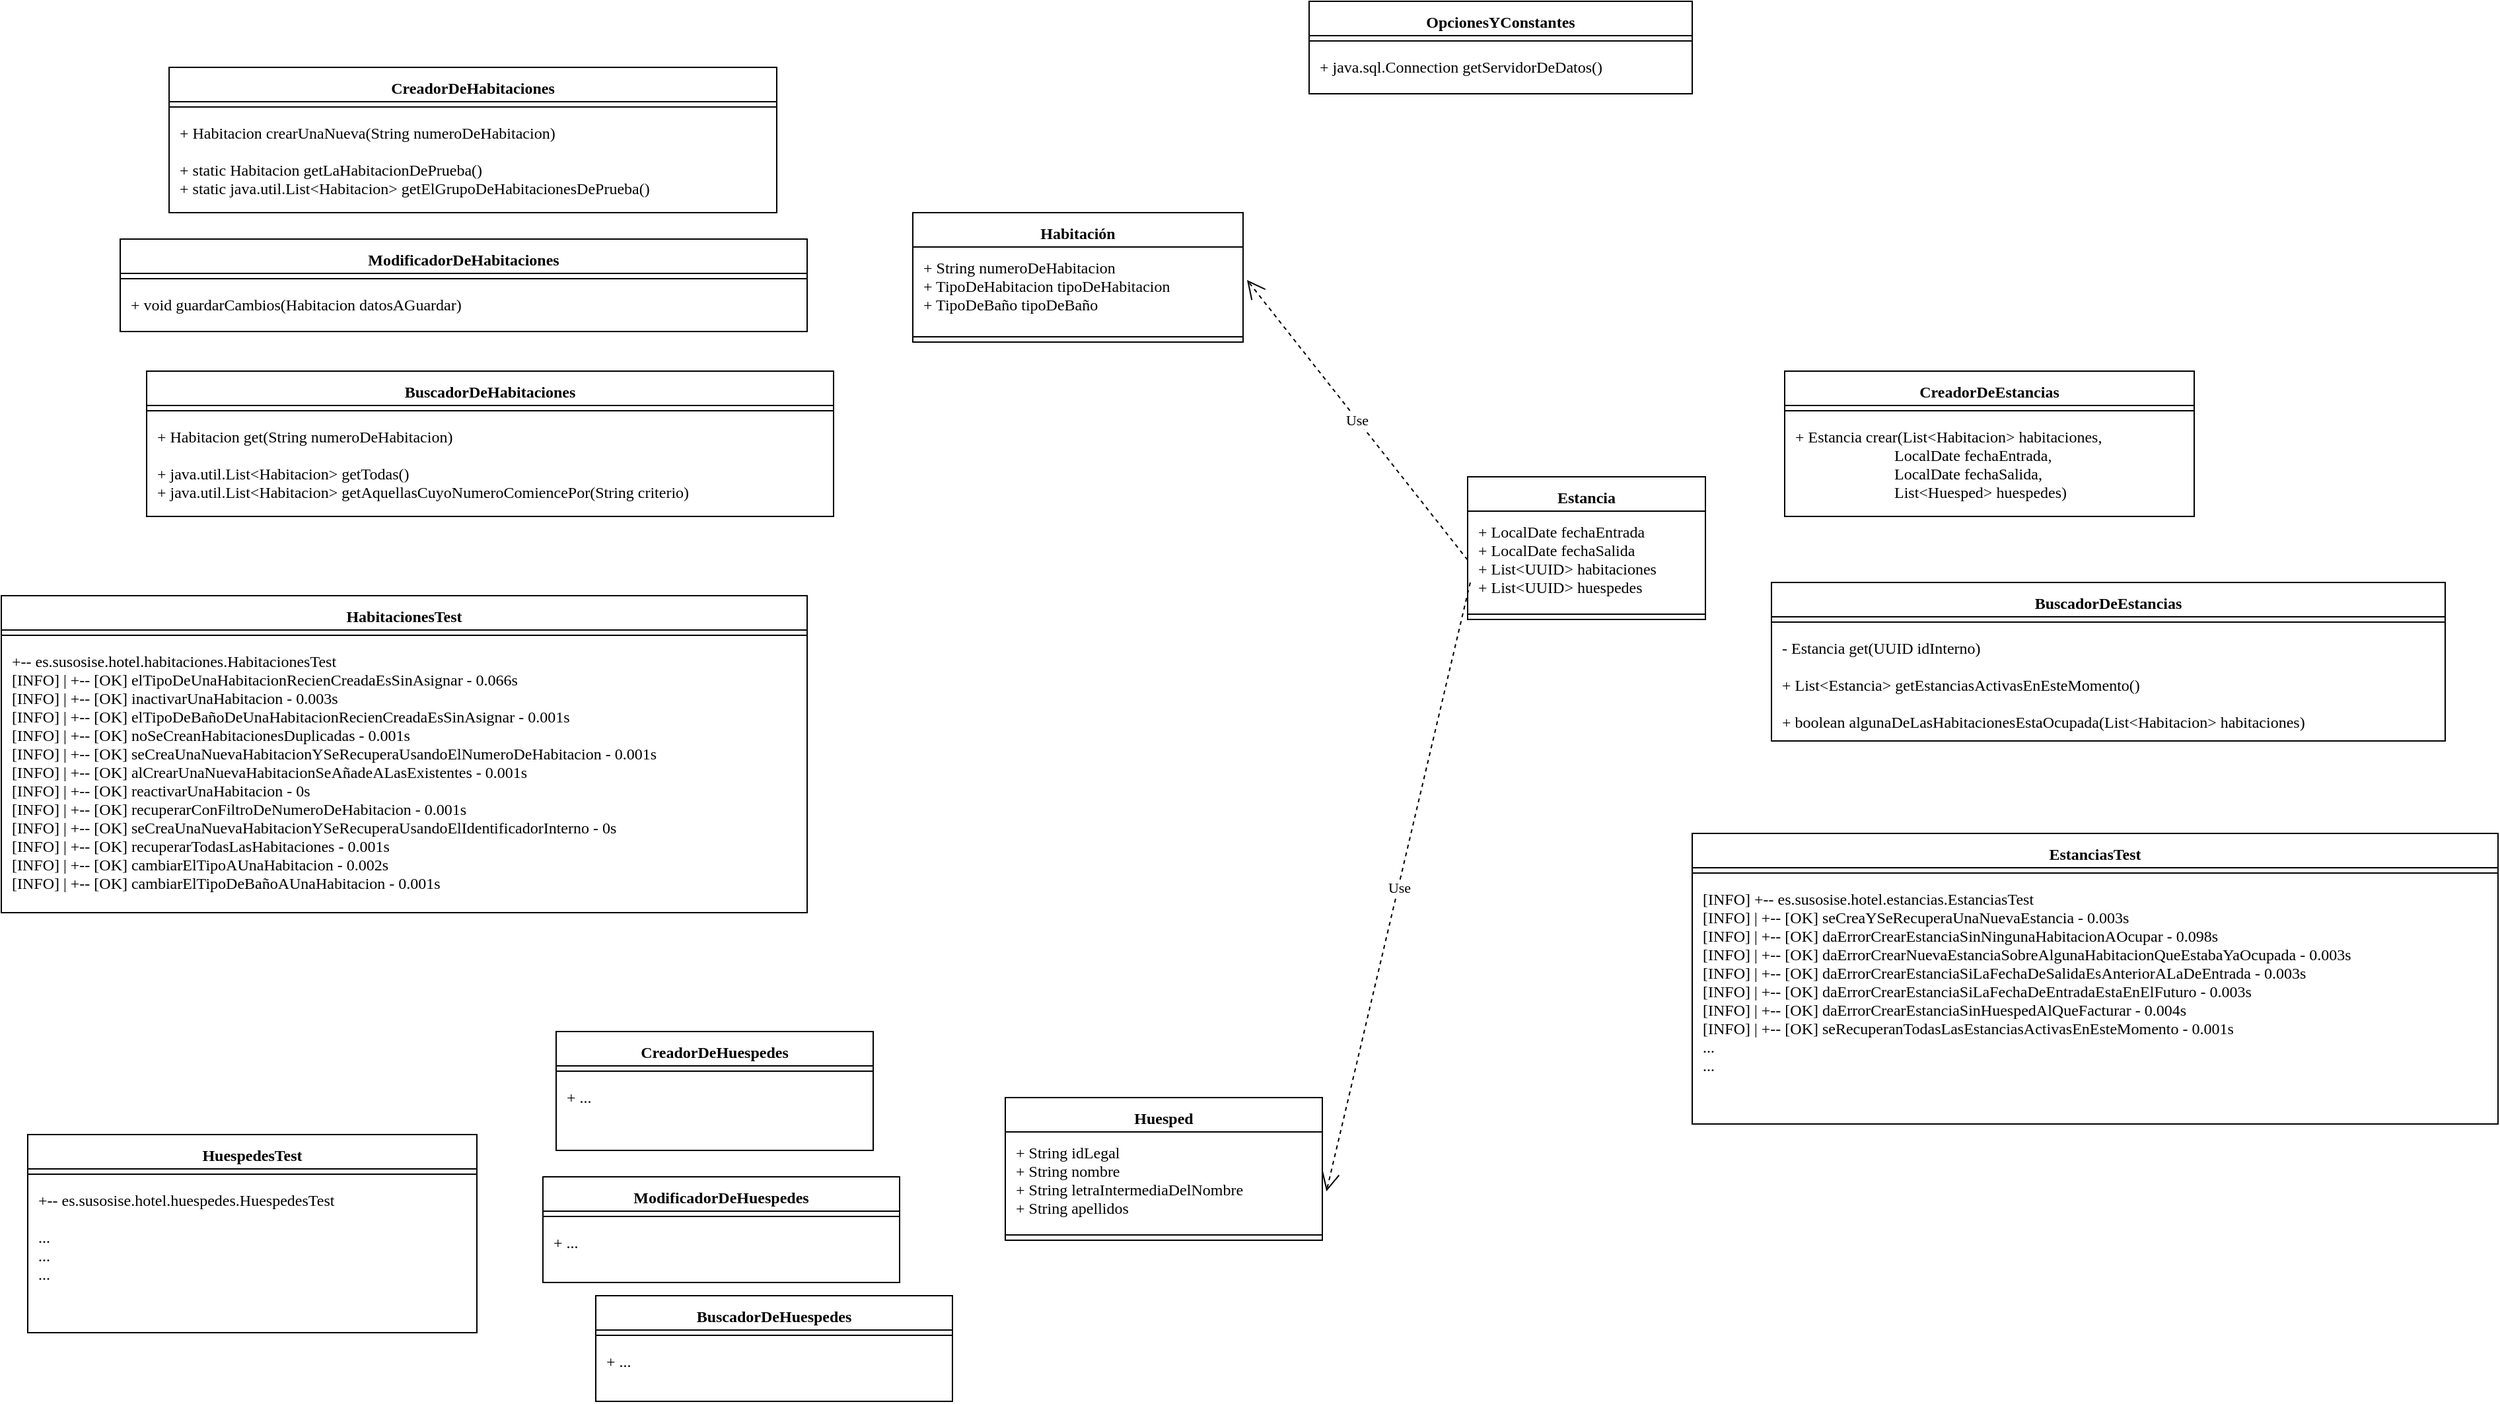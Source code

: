 <mxfile version="17.4.2" type="device"><diagram id="C5RBs43oDa-KdzZeNtuy" name="Page-1"><mxGraphModel dx="2169" dy="827" grid="1" gridSize="10" guides="1" tooltips="1" connect="1" arrows="1" fold="1" page="1" pageScale="1" pageWidth="827" pageHeight="1169" math="0" shadow="0"><root><mxCell id="WIyWlLk6GJQsqaUBKTNV-0"/><mxCell id="WIyWlLk6GJQsqaUBKTNV-1" parent="WIyWlLk6GJQsqaUBKTNV-0"/><mxCell id="FcjJvpSDxvCTK--CoJ5v-0" value="OpcionesYConstantes" style="swimlane;fontStyle=1;align=center;verticalAlign=top;childLayout=stackLayout;horizontal=1;startSize=26;horizontalStack=0;resizeParent=1;resizeParentMax=0;resizeLast=0;collapsible=1;marginBottom=0;fontFamily=Verdana;spacing=4;" parent="WIyWlLk6GJQsqaUBKTNV-1" vertex="1"><mxGeometry x="450" y="60" width="290" height="70" as="geometry"><mxRectangle x="90" y="585" width="160" height="26" as="alternateBounds"/></mxGeometry></mxCell><mxCell id="FcjJvpSDxvCTK--CoJ5v-2" value="" style="line;strokeWidth=1;fillColor=none;align=left;verticalAlign=middle;spacingTop=-1;spacingLeft=3;spacingRight=3;rotatable=0;labelPosition=right;points=[];portConstraint=eastwest;fontFamily=Verdana;spacing=4;" parent="FcjJvpSDxvCTK--CoJ5v-0" vertex="1"><mxGeometry y="26" width="290" height="8" as="geometry"/></mxCell><mxCell id="FcjJvpSDxvCTK--CoJ5v-3" value="+ java.sql.Connection getServidorDeDatos()" style="text;strokeColor=none;fillColor=none;align=left;verticalAlign=top;spacingLeft=4;spacingRight=4;overflow=hidden;rotatable=0;points=[[0,0.5],[1,0.5]];portConstraint=eastwest;fontFamily=Verdana;spacing=4;" parent="FcjJvpSDxvCTK--CoJ5v-0" vertex="1"><mxGeometry y="34" width="290" height="36" as="geometry"/></mxCell><mxCell id="FcjJvpSDxvCTK--CoJ5v-5" value="Estancia" style="swimlane;fontStyle=1;align=center;verticalAlign=top;childLayout=stackLayout;horizontal=1;startSize=26;horizontalStack=0;resizeParent=1;resizeParentMax=0;resizeLast=0;collapsible=1;marginBottom=0;fontFamily=Verdana;spacing=4;" parent="WIyWlLk6GJQsqaUBKTNV-1" vertex="1"><mxGeometry x="570" y="420" width="180" height="108" as="geometry"/></mxCell><mxCell id="FcjJvpSDxvCTK--CoJ5v-6" value="+ LocalDate fechaEntrada&#10;+ LocalDate fechaSalida&#10;+ List&lt;UUID&gt; habitaciones&#10;+ List&lt;UUID&gt; huespedes" style="text;strokeColor=none;fillColor=none;align=left;verticalAlign=top;spacingLeft=4;spacingRight=4;overflow=hidden;rotatable=0;points=[[0,0.5],[1,0.5]];portConstraint=eastwest;fontFamily=Verdana;spacing=4;" parent="FcjJvpSDxvCTK--CoJ5v-5" vertex="1"><mxGeometry y="26" width="180" height="74" as="geometry"/></mxCell><mxCell id="FcjJvpSDxvCTK--CoJ5v-7" value="" style="line;strokeWidth=1;fillColor=none;align=left;verticalAlign=middle;spacingTop=-1;spacingLeft=3;spacingRight=3;rotatable=0;labelPosition=right;points=[];portConstraint=eastwest;fontFamily=Verdana;spacing=4;" parent="FcjJvpSDxvCTK--CoJ5v-5" vertex="1"><mxGeometry y="100" width="180" height="8" as="geometry"/></mxCell><mxCell id="FcjJvpSDxvCTK--CoJ5v-9" value="CreadorDeEstancias" style="swimlane;fontStyle=1;align=center;verticalAlign=top;childLayout=stackLayout;horizontal=1;startSize=26;horizontalStack=0;resizeParent=1;resizeParentMax=0;resizeLast=0;collapsible=1;marginBottom=0;fontFamily=Verdana;spacing=4;" parent="WIyWlLk6GJQsqaUBKTNV-1" vertex="1"><mxGeometry x="810" y="340" width="310" height="110" as="geometry"><mxRectangle x="90" y="585" width="160" height="26" as="alternateBounds"/></mxGeometry></mxCell><mxCell id="FcjJvpSDxvCTK--CoJ5v-10" value="" style="line;strokeWidth=1;fillColor=none;align=left;verticalAlign=middle;spacingTop=-1;spacingLeft=3;spacingRight=3;rotatable=0;labelPosition=right;points=[];portConstraint=eastwest;fontFamily=Verdana;spacing=4;" parent="FcjJvpSDxvCTK--CoJ5v-9" vertex="1"><mxGeometry y="26" width="310" height="8" as="geometry"/></mxCell><mxCell id="FcjJvpSDxvCTK--CoJ5v-11" value="+ Estancia crear(List&lt;Habitacion&gt; habitaciones, &#10;                         LocalDate fechaEntrada, &#10;                         LocalDate fechaSalida, &#10;                         List&lt;Huesped&gt; huespedes)" style="text;strokeColor=none;fillColor=none;align=left;verticalAlign=top;spacingLeft=4;spacingRight=4;overflow=hidden;rotatable=0;points=[[0,0.5],[1,0.5]];portConstraint=eastwest;fontFamily=Verdana;spacing=4;" parent="FcjJvpSDxvCTK--CoJ5v-9" vertex="1"><mxGeometry y="34" width="310" height="76" as="geometry"/></mxCell><mxCell id="FcjJvpSDxvCTK--CoJ5v-12" value="BuscadorDeEstancias" style="swimlane;fontStyle=1;align=center;verticalAlign=top;childLayout=stackLayout;horizontal=1;startSize=26;horizontalStack=0;resizeParent=1;resizeParentMax=0;resizeLast=0;collapsible=1;marginBottom=0;fontFamily=Verdana;spacing=4;" parent="WIyWlLk6GJQsqaUBKTNV-1" vertex="1"><mxGeometry x="800" y="500" width="510" height="120" as="geometry"><mxRectangle x="90" y="585" width="160" height="26" as="alternateBounds"/></mxGeometry></mxCell><mxCell id="FcjJvpSDxvCTK--CoJ5v-13" value="" style="line;strokeWidth=1;fillColor=none;align=left;verticalAlign=middle;spacingTop=-1;spacingLeft=3;spacingRight=3;rotatable=0;labelPosition=right;points=[];portConstraint=eastwest;fontFamily=Verdana;spacing=4;" parent="FcjJvpSDxvCTK--CoJ5v-12" vertex="1"><mxGeometry y="26" width="510" height="8" as="geometry"/></mxCell><mxCell id="FcjJvpSDxvCTK--CoJ5v-14" value="- Estancia get(UUID idInterno)&#10;&#10;+ List&lt;Estancia&gt; getEstanciasActivasEnEsteMomento()&#10;&#10;+ boolean algunaDeLasHabitacionesEstaOcupada(List&lt;Habitacion&gt; habitaciones)&#10;&#10;" style="text;strokeColor=none;fillColor=none;align=left;verticalAlign=top;spacingLeft=4;spacingRight=4;overflow=hidden;rotatable=0;points=[[0,0.5],[1,0.5]];portConstraint=eastwest;fontFamily=Verdana;spacing=4;" parent="FcjJvpSDxvCTK--CoJ5v-12" vertex="1"><mxGeometry y="34" width="510" height="86" as="geometry"/></mxCell><mxCell id="FcjJvpSDxvCTK--CoJ5v-15" value="Habitación" style="swimlane;fontStyle=1;align=center;verticalAlign=top;childLayout=stackLayout;horizontal=1;startSize=26;horizontalStack=0;resizeParent=1;resizeParentMax=0;resizeLast=0;collapsible=1;marginBottom=0;fontFamily=Verdana;spacing=4;" parent="WIyWlLk6GJQsqaUBKTNV-1" vertex="1"><mxGeometry x="150" y="220" width="250" height="98" as="geometry"/></mxCell><mxCell id="FcjJvpSDxvCTK--CoJ5v-16" value="+ String numeroDeHabitacion&#10;+ TipoDeHabitacion tipoDeHabitacion&#10;+ TipoDeBaño tipoDeBaño&#10;&#10;" style="text;strokeColor=none;fillColor=none;align=left;verticalAlign=top;spacingLeft=4;spacingRight=4;overflow=hidden;rotatable=0;points=[[0,0.5],[1,0.5]];portConstraint=eastwest;fontFamily=Verdana;spacing=4;" parent="FcjJvpSDxvCTK--CoJ5v-15" vertex="1"><mxGeometry y="26" width="250" height="64" as="geometry"/></mxCell><mxCell id="FcjJvpSDxvCTK--CoJ5v-17" value="" style="line;strokeWidth=1;fillColor=none;align=left;verticalAlign=middle;spacingTop=-1;spacingLeft=3;spacingRight=3;rotatable=0;labelPosition=right;points=[];portConstraint=eastwest;fontFamily=Verdana;spacing=4;" parent="FcjJvpSDxvCTK--CoJ5v-15" vertex="1"><mxGeometry y="90" width="250" height="8" as="geometry"/></mxCell><mxCell id="FcjJvpSDxvCTK--CoJ5v-18" value="CreadorDeHabitaciones" style="swimlane;fontStyle=1;align=center;verticalAlign=top;childLayout=stackLayout;horizontal=1;startSize=26;horizontalStack=0;resizeParent=1;resizeParentMax=0;resizeLast=0;collapsible=1;marginBottom=0;fontFamily=Verdana;spacing=4;" parent="WIyWlLk6GJQsqaUBKTNV-1" vertex="1"><mxGeometry x="-413" y="110" width="460" height="110" as="geometry"><mxRectangle x="90" y="585" width="160" height="26" as="alternateBounds"/></mxGeometry></mxCell><mxCell id="FcjJvpSDxvCTK--CoJ5v-19" value="" style="line;strokeWidth=1;fillColor=none;align=left;verticalAlign=middle;spacingTop=-1;spacingLeft=3;spacingRight=3;rotatable=0;labelPosition=right;points=[];portConstraint=eastwest;fontFamily=Verdana;spacing=4;" parent="FcjJvpSDxvCTK--CoJ5v-18" vertex="1"><mxGeometry y="26" width="460" height="8" as="geometry"/></mxCell><mxCell id="FcjJvpSDxvCTK--CoJ5v-20" value="+ Habitacion crearUnaNueva(String numeroDeHabitacion)&#10;&#10;+ static Habitacion getLaHabitacionDePrueba()&#10;+ static java.util.List&lt;Habitacion&gt; getElGrupoDeHabitacionesDePrueba()" style="text;strokeColor=none;fillColor=none;align=left;verticalAlign=top;spacingLeft=4;spacingRight=4;overflow=hidden;rotatable=0;points=[[0,0.5],[1,0.5]];portConstraint=eastwest;fontFamily=Verdana;spacing=4;" parent="FcjJvpSDxvCTK--CoJ5v-18" vertex="1"><mxGeometry y="34" width="460" height="76" as="geometry"/></mxCell><mxCell id="FcjJvpSDxvCTK--CoJ5v-21" value="BuscadorDeHabitaciones" style="swimlane;fontStyle=1;align=center;verticalAlign=top;childLayout=stackLayout;horizontal=1;startSize=26;horizontalStack=0;resizeParent=1;resizeParentMax=0;resizeLast=0;collapsible=1;marginBottom=0;fontFamily=Verdana;spacing=4;" parent="WIyWlLk6GJQsqaUBKTNV-1" vertex="1"><mxGeometry x="-430" y="340" width="520" height="110" as="geometry"><mxRectangle x="90" y="585" width="160" height="26" as="alternateBounds"/></mxGeometry></mxCell><mxCell id="FcjJvpSDxvCTK--CoJ5v-22" value="" style="line;strokeWidth=1;fillColor=none;align=left;verticalAlign=middle;spacingTop=-1;spacingLeft=3;spacingRight=3;rotatable=0;labelPosition=right;points=[];portConstraint=eastwest;fontFamily=Verdana;spacing=4;" parent="FcjJvpSDxvCTK--CoJ5v-21" vertex="1"><mxGeometry y="26" width="520" height="8" as="geometry"/></mxCell><mxCell id="FcjJvpSDxvCTK--CoJ5v-23" value="+ Habitacion get(String numeroDeHabitacion)&#10;&#10;+ java.util.List&lt;Habitacion&gt; getTodas()&#10;+ java.util.List&lt;Habitacion&gt; getAquellasCuyoNumeroComiencePor(String criterio)&#10;&#10;" style="text;strokeColor=none;fillColor=none;align=left;verticalAlign=top;spacingLeft=4;spacingRight=4;overflow=hidden;rotatable=0;points=[[0,0.5],[1,0.5]];portConstraint=eastwest;fontFamily=Verdana;spacing=4;" parent="FcjJvpSDxvCTK--CoJ5v-21" vertex="1"><mxGeometry y="34" width="520" height="76" as="geometry"/></mxCell><mxCell id="FcjJvpSDxvCTK--CoJ5v-24" value="ModificadorDeHabitaciones" style="swimlane;fontStyle=1;align=center;verticalAlign=top;childLayout=stackLayout;horizontal=1;startSize=26;horizontalStack=0;resizeParent=1;resizeParentMax=0;resizeLast=0;collapsible=1;marginBottom=0;fontFamily=Verdana;spacing=4;" parent="WIyWlLk6GJQsqaUBKTNV-1" vertex="1"><mxGeometry x="-450" y="240" width="520" height="70" as="geometry"><mxRectangle x="90" y="585" width="160" height="26" as="alternateBounds"/></mxGeometry></mxCell><mxCell id="FcjJvpSDxvCTK--CoJ5v-25" value="" style="line;strokeWidth=1;fillColor=none;align=left;verticalAlign=middle;spacingTop=-1;spacingLeft=3;spacingRight=3;rotatable=0;labelPosition=right;points=[];portConstraint=eastwest;fontFamily=Verdana;spacing=4;" parent="FcjJvpSDxvCTK--CoJ5v-24" vertex="1"><mxGeometry y="26" width="520" height="8" as="geometry"/></mxCell><mxCell id="FcjJvpSDxvCTK--CoJ5v-26" value="+ void guardarCambios(Habitacion datosAGuardar)&#10;" style="text;strokeColor=none;fillColor=none;align=left;verticalAlign=top;spacingLeft=4;spacingRight=4;overflow=hidden;rotatable=0;points=[[0,0.5],[1,0.5]];portConstraint=eastwest;fontFamily=Verdana;spacingBottom=0;spacing=4;" parent="FcjJvpSDxvCTK--CoJ5v-24" vertex="1"><mxGeometry y="34" width="520" height="36" as="geometry"/></mxCell><mxCell id="FcjJvpSDxvCTK--CoJ5v-27" value="Huesped" style="swimlane;fontStyle=1;align=center;verticalAlign=top;childLayout=stackLayout;horizontal=1;startSize=26;horizontalStack=0;resizeParent=1;resizeParentMax=0;resizeLast=0;collapsible=1;marginBottom=0;fontFamily=Verdana;spacing=4;spacingBottom=0;" parent="WIyWlLk6GJQsqaUBKTNV-1" vertex="1"><mxGeometry x="220" y="890" width="240" height="108" as="geometry"/></mxCell><mxCell id="FcjJvpSDxvCTK--CoJ5v-28" value="+ String idLegal&#10;+ String nombre&#10;+ String letraIntermediaDelNombre&#10;+ String apellidos" style="text;strokeColor=none;fillColor=none;align=left;verticalAlign=top;spacingLeft=4;spacingRight=4;overflow=hidden;rotatable=0;points=[[0,0.5],[1,0.5]];portConstraint=eastwest;fontFamily=Verdana;spacing=4;spacingTop=0;" parent="FcjJvpSDxvCTK--CoJ5v-27" vertex="1"><mxGeometry y="26" width="240" height="74" as="geometry"/></mxCell><mxCell id="FcjJvpSDxvCTK--CoJ5v-29" value="" style="line;strokeWidth=1;fillColor=none;align=left;verticalAlign=middle;spacingTop=-1;spacingLeft=3;spacingRight=3;rotatable=0;labelPosition=right;points=[];portConstraint=eastwest;fontFamily=Verdana;spacing=4;" parent="FcjJvpSDxvCTK--CoJ5v-27" vertex="1"><mxGeometry y="100" width="240" height="8" as="geometry"/></mxCell><mxCell id="FcjJvpSDxvCTK--CoJ5v-30" value="Use" style="endArrow=open;endSize=12;dashed=1;html=1;rounded=0;fontFamily=Verdana;exitX=0.011;exitY=0.73;exitDx=0;exitDy=0;exitPerimeter=0;entryX=1.013;entryY=0.608;entryDx=0;entryDy=0;entryPerimeter=0;" parent="WIyWlLk6GJQsqaUBKTNV-1" source="FcjJvpSDxvCTK--CoJ5v-6" target="FcjJvpSDxvCTK--CoJ5v-28" edge="1"><mxGeometry width="160" relative="1" as="geometry"><mxPoint x="520" y="600" as="sourcePoint"/><mxPoint x="240" y="340" as="targetPoint"/></mxGeometry></mxCell><mxCell id="FcjJvpSDxvCTK--CoJ5v-31" value="Use" style="endArrow=open;endSize=12;dashed=1;html=1;rounded=0;fontFamily=Verdana;exitX=0;exitY=0.5;exitDx=0;exitDy=0;entryX=1.012;entryY=0.391;entryDx=0;entryDy=0;entryPerimeter=0;" parent="WIyWlLk6GJQsqaUBKTNV-1" source="FcjJvpSDxvCTK--CoJ5v-6" target="FcjJvpSDxvCTK--CoJ5v-16" edge="1"><mxGeometry width="160" relative="1" as="geometry"><mxPoint x="331.98" y="370.02" as="sourcePoint"/><mxPoint x="303.12" y="290.992" as="targetPoint"/></mxGeometry></mxCell><mxCell id="FcjJvpSDxvCTK--CoJ5v-32" value="HabitacionesTest" style="swimlane;fontStyle=1;align=center;verticalAlign=top;childLayout=stackLayout;horizontal=1;startSize=26;horizontalStack=0;resizeParent=1;resizeParentMax=0;resizeLast=0;collapsible=1;marginBottom=0;fontFamily=Verdana;spacing=4;" parent="WIyWlLk6GJQsqaUBKTNV-1" vertex="1"><mxGeometry x="-540" y="510" width="610" height="240" as="geometry"><mxRectangle x="90" y="585" width="160" height="26" as="alternateBounds"/></mxGeometry></mxCell><mxCell id="FcjJvpSDxvCTK--CoJ5v-33" value="" style="line;strokeWidth=1;fillColor=none;align=left;verticalAlign=middle;spacingTop=-1;spacingLeft=3;spacingRight=3;rotatable=0;labelPosition=right;points=[];portConstraint=eastwest;fontFamily=Verdana;spacing=4;" parent="FcjJvpSDxvCTK--CoJ5v-32" vertex="1"><mxGeometry y="26" width="610" height="8" as="geometry"/></mxCell><mxCell id="FcjJvpSDxvCTK--CoJ5v-34" value="+-- es.susosise.hotel.habitaciones.HabitacionesTest&#10;[INFO] | +-- [OK] elTipoDeUnaHabitacionRecienCreadaEsSinAsignar - 0.066s&#10;[INFO] | +-- [OK] inactivarUnaHabitacion - 0.003s&#10;[INFO] | +-- [OK] elTipoDeBañoDeUnaHabitacionRecienCreadaEsSinAsignar - 0.001s&#10;[INFO] | +-- [OK] noSeCreanHabitacionesDuplicadas - 0.001s&#10;[INFO] | +-- [OK] seCreaUnaNuevaHabitacionYSeRecuperaUsandoElNumeroDeHabitacion - 0.001s&#10;[INFO] | +-- [OK] alCrearUnaNuevaHabitacionSeAñadeALasExistentes - 0.001s&#10;[INFO] | +-- [OK] reactivarUnaHabitacion - 0s&#10;[INFO] | +-- [OK] recuperarConFiltroDeNumeroDeHabitacion - 0.001s&#10;[INFO] | +-- [OK] seCreaUnaNuevaHabitacionYSeRecuperaUsandoElIdentificadorInterno - 0s&#10;[INFO] | +-- [OK] recuperarTodasLasHabitaciones - 0.001s&#10;[INFO] | +-- [OK] cambiarElTipoAUnaHabitacion - 0.002s&#10;[INFO] | +-- [OK] cambiarElTipoDeBañoAUnaHabitacion - 0.001s&#10;" style="text;strokeColor=none;fillColor=none;align=left;verticalAlign=top;spacingLeft=4;spacingRight=4;overflow=hidden;rotatable=0;points=[[0,0.5],[1,0.5]];portConstraint=eastwest;fontFamily=Verdana;spacing=4;" parent="FcjJvpSDxvCTK--CoJ5v-32" vertex="1"><mxGeometry y="34" width="610" height="206" as="geometry"/></mxCell><mxCell id="FcjJvpSDxvCTK--CoJ5v-35" value="EstanciasTest" style="swimlane;fontStyle=1;align=center;verticalAlign=top;childLayout=stackLayout;horizontal=1;startSize=26;horizontalStack=0;resizeParent=1;resizeParentMax=0;resizeLast=0;collapsible=1;marginBottom=0;fontFamily=Verdana;spacing=4;" parent="WIyWlLk6GJQsqaUBKTNV-1" vertex="1"><mxGeometry x="740" y="690" width="610" height="220" as="geometry"><mxRectangle x="90" y="585" width="160" height="26" as="alternateBounds"/></mxGeometry></mxCell><mxCell id="FcjJvpSDxvCTK--CoJ5v-36" value="" style="line;strokeWidth=1;fillColor=none;align=left;verticalAlign=middle;spacingTop=-1;spacingLeft=3;spacingRight=3;rotatable=0;labelPosition=right;points=[];portConstraint=eastwest;fontFamily=Verdana;spacing=4;" parent="FcjJvpSDxvCTK--CoJ5v-35" vertex="1"><mxGeometry y="26" width="610" height="8" as="geometry"/></mxCell><mxCell id="FcjJvpSDxvCTK--CoJ5v-37" value="[INFO] +-- es.susosise.hotel.estancias.EstanciasTest&#10;[INFO] | +-- [OK] seCreaYSeRecuperaUnaNuevaEstancia - 0.003s&#10;[INFO] | +-- [OK] daErrorCrearEstanciaSinNingunaHabitacionAOcupar - 0.098s&#10;[INFO] | +-- [OK] daErrorCrearNuevaEstanciaSobreAlgunaHabitacionQueEstabaYaOcupada - 0.003s&#10;[INFO] | +-- [OK] daErrorCrearEstanciaSiLaFechaDeSalidaEsAnteriorALaDeEntrada - 0.003s&#10;[INFO] | +-- [OK] daErrorCrearEstanciaSiLaFechaDeEntradaEstaEnElFuturo - 0.003s&#10;[INFO] | +-- [OK] daErrorCrearEstanciaSinHuespedAlQueFacturar - 0.004s&#10;[INFO] | +-- [OK] seRecuperanTodasLasEstanciasActivasEnEsteMomento - 0.001s&#10;...&#10;..." style="text;strokeColor=none;fillColor=none;align=left;verticalAlign=top;spacingLeft=4;spacingRight=4;overflow=hidden;rotatable=0;points=[[0,0.5],[1,0.5]];portConstraint=eastwest;fontFamily=Verdana;spacing=4;" parent="FcjJvpSDxvCTK--CoJ5v-35" vertex="1"><mxGeometry y="34" width="610" height="186" as="geometry"/></mxCell><mxCell id="FcjJvpSDxvCTK--CoJ5v-38" value="HuespedesTest" style="swimlane;fontStyle=1;align=center;verticalAlign=top;childLayout=stackLayout;horizontal=1;startSize=26;horizontalStack=0;resizeParent=1;resizeParentMax=0;resizeLast=0;collapsible=1;marginBottom=0;fontFamily=Verdana;spacing=4;" parent="WIyWlLk6GJQsqaUBKTNV-1" vertex="1"><mxGeometry x="-520" y="918" width="340" height="150" as="geometry"><mxRectangle x="90" y="585" width="160" height="26" as="alternateBounds"/></mxGeometry></mxCell><mxCell id="FcjJvpSDxvCTK--CoJ5v-39" value="" style="line;strokeWidth=1;fillColor=none;align=left;verticalAlign=middle;spacingTop=-1;spacingLeft=3;spacingRight=3;rotatable=0;labelPosition=right;points=[];portConstraint=eastwest;fontFamily=Verdana;spacing=4;" parent="FcjJvpSDxvCTK--CoJ5v-38" vertex="1"><mxGeometry y="26" width="340" height="8" as="geometry"/></mxCell><mxCell id="FcjJvpSDxvCTK--CoJ5v-40" value="+-- es.susosise.hotel.huespedes.HuespedesTest&#10;&#10;...&#10;...&#10;...&#10;" style="text;strokeColor=none;fillColor=none;align=left;verticalAlign=top;spacingLeft=4;spacingRight=4;overflow=hidden;rotatable=0;points=[[0,0.5],[1,0.5]];portConstraint=eastwest;fontFamily=Verdana;spacing=4;" parent="FcjJvpSDxvCTK--CoJ5v-38" vertex="1"><mxGeometry y="34" width="340" height="116" as="geometry"/></mxCell><mxCell id="FcjJvpSDxvCTK--CoJ5v-41" value="CreadorDeHuespedes" style="swimlane;fontStyle=1;align=center;verticalAlign=top;childLayout=stackLayout;horizontal=1;startSize=26;horizontalStack=0;resizeParent=1;resizeParentMax=0;resizeLast=0;collapsible=1;marginBottom=0;fontFamily=Verdana;spacing=4;" parent="WIyWlLk6GJQsqaUBKTNV-1" vertex="1"><mxGeometry x="-120" y="840" width="240" height="90" as="geometry"><mxRectangle x="90" y="585" width="160" height="26" as="alternateBounds"/></mxGeometry></mxCell><mxCell id="FcjJvpSDxvCTK--CoJ5v-42" value="" style="line;strokeWidth=1;fillColor=none;align=left;verticalAlign=middle;spacingTop=-1;spacingLeft=3;spacingRight=3;rotatable=0;labelPosition=right;points=[];portConstraint=eastwest;fontFamily=Verdana;spacing=4;" parent="FcjJvpSDxvCTK--CoJ5v-41" vertex="1"><mxGeometry y="26" width="240" height="8" as="geometry"/></mxCell><mxCell id="FcjJvpSDxvCTK--CoJ5v-43" value="+ ..." style="text;strokeColor=none;fillColor=none;align=left;verticalAlign=top;spacingLeft=4;spacingRight=4;overflow=hidden;rotatable=0;points=[[0,0.5],[1,0.5]];portConstraint=eastwest;fontFamily=Verdana;spacing=4;" parent="FcjJvpSDxvCTK--CoJ5v-41" vertex="1"><mxGeometry y="34" width="240" height="56" as="geometry"/></mxCell><mxCell id="FcjJvpSDxvCTK--CoJ5v-45" value="BuscadorDeHuespedes" style="swimlane;fontStyle=1;align=center;verticalAlign=top;childLayout=stackLayout;horizontal=1;startSize=26;horizontalStack=0;resizeParent=1;resizeParentMax=0;resizeLast=0;collapsible=1;marginBottom=0;fontFamily=Verdana;spacing=4;" parent="WIyWlLk6GJQsqaUBKTNV-1" vertex="1"><mxGeometry x="-90" y="1040" width="270" height="80" as="geometry"><mxRectangle x="90" y="585" width="160" height="26" as="alternateBounds"/></mxGeometry></mxCell><mxCell id="FcjJvpSDxvCTK--CoJ5v-46" value="" style="line;strokeWidth=1;fillColor=none;align=left;verticalAlign=middle;spacingTop=-1;spacingLeft=3;spacingRight=3;rotatable=0;labelPosition=right;points=[];portConstraint=eastwest;fontFamily=Verdana;spacing=4;" parent="FcjJvpSDxvCTK--CoJ5v-45" vertex="1"><mxGeometry y="26" width="270" height="8" as="geometry"/></mxCell><mxCell id="FcjJvpSDxvCTK--CoJ5v-47" value="+ ..." style="text;strokeColor=none;fillColor=none;align=left;verticalAlign=top;spacingLeft=4;spacingRight=4;overflow=hidden;rotatable=0;points=[[0,0.5],[1,0.5]];portConstraint=eastwest;fontFamily=Verdana;spacing=4;" parent="FcjJvpSDxvCTK--CoJ5v-45" vertex="1"><mxGeometry y="34" width="270" height="46" as="geometry"/></mxCell><mxCell id="hh4oA6UzgnREs4VZPxnR-0" value="ModificadorDeHuespedes" style="swimlane;fontStyle=1;align=center;verticalAlign=top;childLayout=stackLayout;horizontal=1;startSize=26;horizontalStack=0;resizeParent=1;resizeParentMax=0;resizeLast=0;collapsible=1;marginBottom=0;fontFamily=Verdana;spacing=4;" vertex="1" parent="WIyWlLk6GJQsqaUBKTNV-1"><mxGeometry x="-130" y="950" width="270" height="80" as="geometry"><mxRectangle x="90" y="585" width="160" height="26" as="alternateBounds"/></mxGeometry></mxCell><mxCell id="hh4oA6UzgnREs4VZPxnR-1" value="" style="line;strokeWidth=1;fillColor=none;align=left;verticalAlign=middle;spacingTop=-1;spacingLeft=3;spacingRight=3;rotatable=0;labelPosition=right;points=[];portConstraint=eastwest;fontFamily=Verdana;spacing=4;" vertex="1" parent="hh4oA6UzgnREs4VZPxnR-0"><mxGeometry y="26" width="270" height="8" as="geometry"/></mxCell><mxCell id="hh4oA6UzgnREs4VZPxnR-2" value="+ ..." style="text;strokeColor=none;fillColor=none;align=left;verticalAlign=top;spacingLeft=4;spacingRight=4;overflow=hidden;rotatable=0;points=[[0,0.5],[1,0.5]];portConstraint=eastwest;fontFamily=Verdana;spacing=4;" vertex="1" parent="hh4oA6UzgnREs4VZPxnR-0"><mxGeometry y="34" width="270" height="46" as="geometry"/></mxCell></root></mxGraphModel></diagram></mxfile>